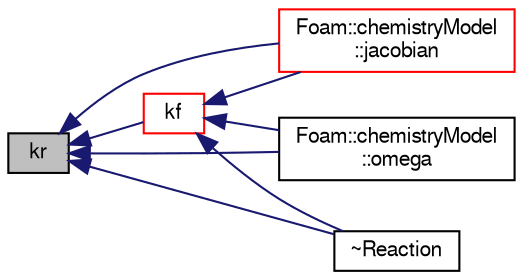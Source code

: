 digraph "kr"
{
  bgcolor="transparent";
  edge [fontname="FreeSans",fontsize="10",labelfontname="FreeSans",labelfontsize="10"];
  node [fontname="FreeSans",fontsize="10",shape=record];
  rankdir="LR";
  Node974 [label="kr",height=0.2,width=0.4,color="black", fillcolor="grey75", style="filled", fontcolor="black"];
  Node974 -> Node975 [dir="back",color="midnightblue",fontsize="10",style="solid",fontname="FreeSans"];
  Node975 [label="Foam::chemistryModel\l::jacobian",height=0.2,width=0.4,color="red",URL="$a29794.html#afb9c61fc8f348168d75404b1a34ed937",tooltip="Calculate the Jacobian of the system. "];
  Node974 -> Node978 [dir="back",color="midnightblue",fontsize="10",style="solid",fontname="FreeSans"];
  Node978 [label="kf",height=0.2,width=0.4,color="red",URL="$a30330.html#ae5cd124c004fbe29669769d275a8b321",tooltip="Forward rate constant. "];
  Node978 -> Node975 [dir="back",color="midnightblue",fontsize="10",style="solid",fontname="FreeSans"];
  Node978 -> Node977 [dir="back",color="midnightblue",fontsize="10",style="solid",fontname="FreeSans"];
  Node977 [label="Foam::chemistryModel\l::omega",height=0.2,width=0.4,color="black",URL="$a29794.html#a9d7c91decc146d7a59cf80c830b4b596",tooltip="Return the reaction rate for reaction r and the reference. "];
  Node978 -> Node984 [dir="back",color="midnightblue",fontsize="10",style="solid",fontname="FreeSans"];
  Node984 [label="~Reaction",height=0.2,width=0.4,color="black",URL="$a30330.html#ac3b086991383b38bb29c0d07a837745a",tooltip="Destructor. "];
  Node974 -> Node977 [dir="back",color="midnightblue",fontsize="10",style="solid",fontname="FreeSans"];
  Node974 -> Node984 [dir="back",color="midnightblue",fontsize="10",style="solid",fontname="FreeSans"];
}
